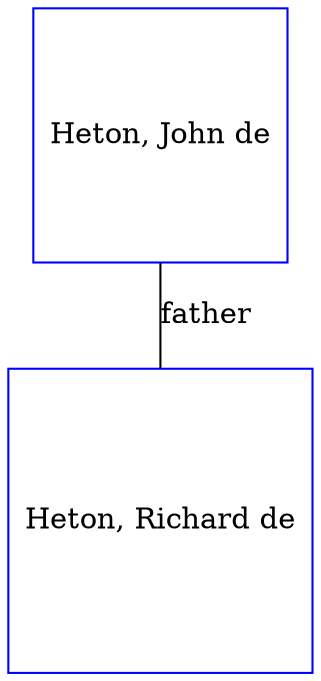 digraph D {
    edge [dir=none];    node [shape=box];    "013293"   [label="Heton, Richard de", shape=box, regular=1, color="blue"] ;
"013294"   [label="Heton, John de", shape=box, regular=1, color="blue"] ;
013294->013293 [label="father",arrowsize=0.0]; 
}